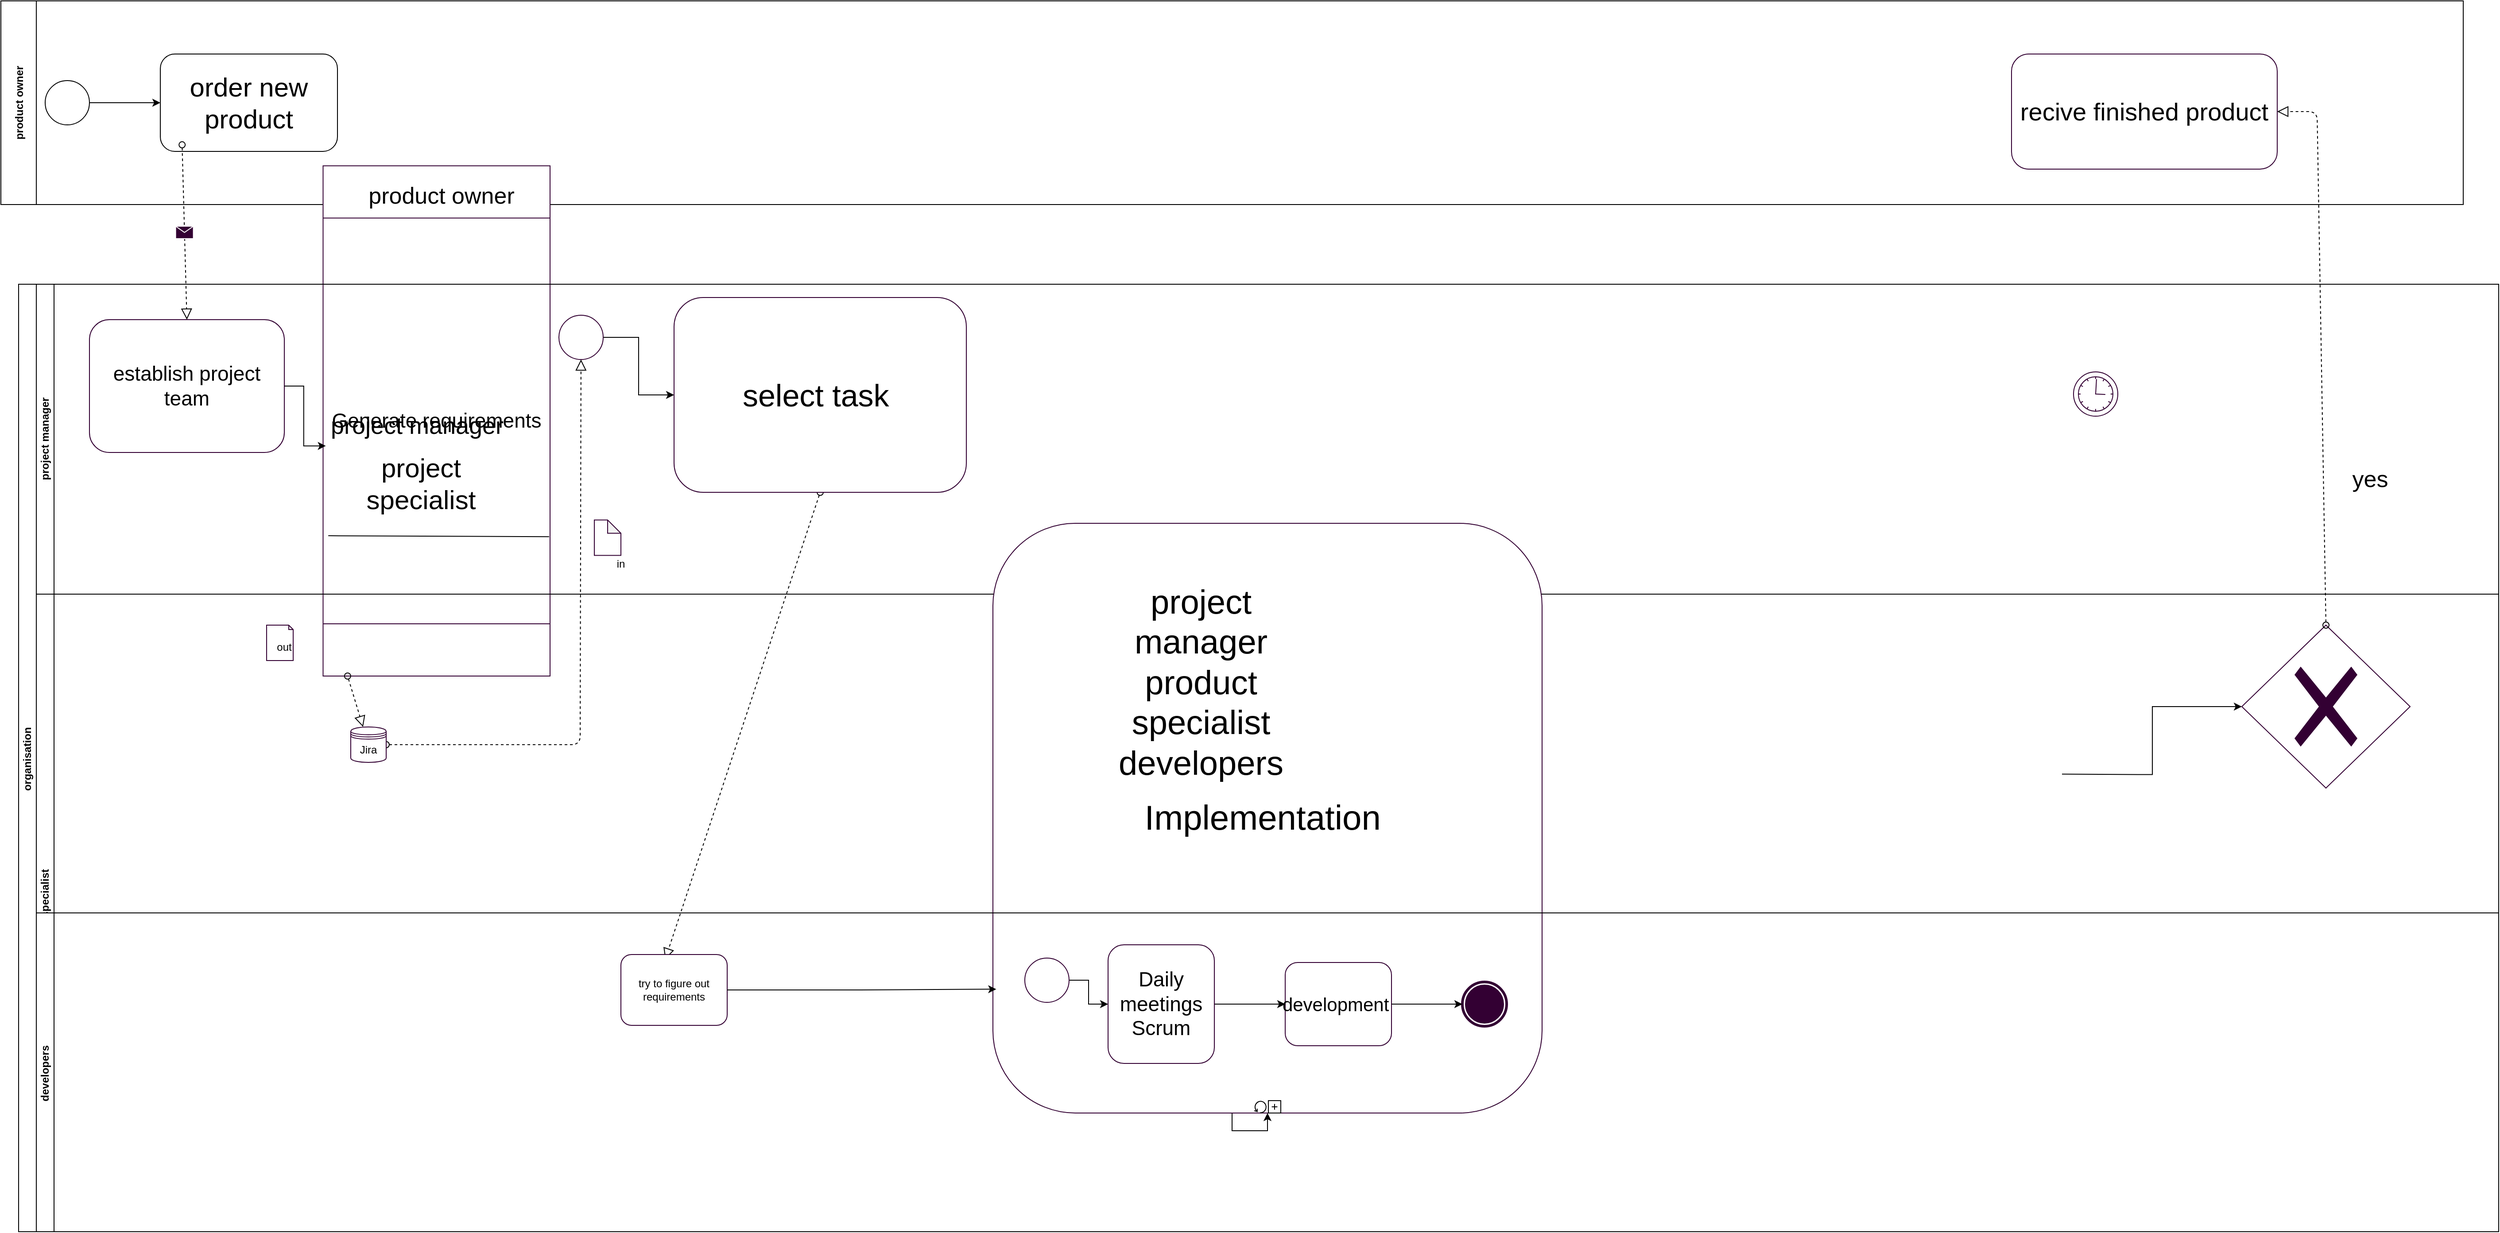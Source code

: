 <mxfile version="13.6.10" type="github"><diagram id="Ez68OW8aPorQfCyHLcV8" name="Page-1"><mxGraphModel dx="3128" dy="1900" grid="1" gridSize="10" guides="1" tooltips="1" connect="1" arrows="1" fold="1" page="1" pageScale="1" pageWidth="827" pageHeight="1169" math="0" shadow="0"><root><mxCell id="0"/><mxCell id="1" parent="0"/><mxCell id="az2aBY_Gy9seDw7c2euU-1" value="product owner" style="swimlane;startSize=40;horizontal=0;" vertex="1" parent="1"><mxGeometry x="70" y="30" width="2780" height="230" as="geometry"/></mxCell><mxCell id="az2aBY_Gy9seDw7c2euU-73" style="edgeStyle=orthogonalEdgeStyle;rounded=0;orthogonalLoop=1;jettySize=auto;html=1;exitX=1;exitY=0.5;exitDx=0;exitDy=0;entryX=0;entryY=0.5;entryDx=0;entryDy=0;fillColor=#33001A;" edge="1" parent="az2aBY_Gy9seDw7c2euU-1" source="az2aBY_Gy9seDw7c2euU-7" target="az2aBY_Gy9seDw7c2euU-9"><mxGeometry relative="1" as="geometry"/></mxCell><mxCell id="az2aBY_Gy9seDw7c2euU-7" value="" style="shape=mxgraph.bpmn.shape;html=1;verticalLabelPosition=bottom;labelBackgroundColor=#ffffff;verticalAlign=top;align=center;perimeter=ellipsePerimeter;outlineConnect=0;outline=standard;symbol=general;" vertex="1" parent="az2aBY_Gy9seDw7c2euU-1"><mxGeometry x="50" y="90" width="50" height="50" as="geometry"/></mxCell><mxCell id="az2aBY_Gy9seDw7c2euU-9" value="&lt;font style=&quot;font-size: 30px&quot;&gt;order new product&lt;/font&gt;" style="shape=ext;rounded=1;html=1;whiteSpace=wrap;" vertex="1" parent="az2aBY_Gy9seDw7c2euU-1"><mxGeometry x="180" y="60" width="200" height="110" as="geometry"/></mxCell><mxCell id="az2aBY_Gy9seDw7c2euU-87" value="&lt;font style=&quot;font-size: 28px&quot;&gt;recive finished product&lt;/font&gt;" style="shape=ext;rounded=1;html=1;whiteSpace=wrap;strokeColor=#330033;fillColor=#FFFFFF;" vertex="1" parent="az2aBY_Gy9seDw7c2euU-1"><mxGeometry x="2270" y="60" width="300" height="130" as="geometry"/></mxCell><mxCell id="az2aBY_Gy9seDw7c2euU-17" value="&lt;font style=&quot;font-size: 23px&quot;&gt;Generate requirements&lt;/font&gt;" style="shape=process;whiteSpace=wrap;html=1;backgroundOutline=1;strokeColor=#330033;fillColor=#FFFFFF;rotation=90;horizontal=0;size=0.103;" vertex="1" parent="1"><mxGeometry x="273.75" y="376.25" width="576.25" height="256.25" as="geometry"/></mxCell><mxCell id="az2aBY_Gy9seDw7c2euU-18" value="" style="endArrow=none;html=1;fillColor=#33001A;entryX=0.727;entryY=0.004;entryDx=0;entryDy=0;entryPerimeter=0;exitX=0.725;exitY=0.977;exitDx=0;exitDy=0;exitPerimeter=0;" edge="1" parent="1" source="az2aBY_Gy9seDw7c2euU-17" target="az2aBY_Gy9seDw7c2euU-17"><mxGeometry width="50" height="50" relative="1" as="geometry"><mxPoint x="395" y="480" as="sourcePoint"/><mxPoint x="571" y="480" as="targetPoint"/></mxGeometry></mxCell><mxCell id="az2aBY_Gy9seDw7c2euU-21" value="&lt;font style=&quot;font-size: 27px&quot;&gt;project manager&lt;/font&gt;" style="text;html=1;strokeColor=none;fillColor=none;align=center;verticalAlign=middle;whiteSpace=wrap;rounded=0;" vertex="1" parent="1"><mxGeometry x="430" y="500" width="220" height="20" as="geometry"/></mxCell><mxCell id="az2aBY_Gy9seDw7c2euU-22" value="&lt;font style=&quot;font-size: 30px&quot;&gt;project specialist&lt;/font&gt;" style="text;html=1;strokeColor=none;fillColor=none;align=center;verticalAlign=middle;whiteSpace=wrap;rounded=0;" vertex="1" parent="1"><mxGeometry x="437.5" y="565" width="212.5" height="20" as="geometry"/></mxCell><mxCell id="az2aBY_Gy9seDw7c2euU-23" value="&lt;font style=&quot;font-size: 26px&quot;&gt;product owner&lt;/font&gt;" style="text;html=1;strokeColor=none;fillColor=none;align=center;verticalAlign=middle;whiteSpace=wrap;rounded=0;" vertex="1" parent="1"><mxGeometry x="465" y="240" width="205" height="20" as="geometry"/></mxCell><mxCell id="az2aBY_Gy9seDw7c2euU-2" value="organisation&amp;nbsp;" style="swimlane;html=1;childLayout=stackLayout;resizeParent=1;resizeParentMax=0;horizontal=0;startSize=20;horizontalStack=0;" vertex="1" parent="1"><mxGeometry x="90" y="350" width="2800" height="1070" as="geometry"/></mxCell><mxCell id="az2aBY_Gy9seDw7c2euU-36" value="" style="startArrow=oval;startFill=0;startSize=7;endArrow=block;endFill=0;endSize=10;dashed=1;html=1;fillColor=#33001A;exitX=0.5;exitY=1;exitDx=0;exitDy=0;entryX=0.417;entryY=0.067;entryDx=0;entryDy=0;entryPerimeter=0;" edge="1" parent="az2aBY_Gy9seDw7c2euU-2" source="az2aBY_Gy9seDw7c2euU-32" target="az2aBY_Gy9seDw7c2euU-35"><mxGeometry width="100" relative="1" as="geometry"><mxPoint x="630" y="120" as="sourcePoint"/><mxPoint x="730" y="120" as="targetPoint"/></mxGeometry></mxCell><mxCell id="az2aBY_Gy9seDw7c2euU-3" value="project manager" style="swimlane;html=1;startSize=20;horizontal=0;" vertex="1" parent="az2aBY_Gy9seDw7c2euU-2"><mxGeometry x="20" width="2780" height="350" as="geometry"/></mxCell><mxCell id="az2aBY_Gy9seDw7c2euU-34" style="edgeStyle=orthogonalEdgeStyle;rounded=0;orthogonalLoop=1;jettySize=auto;html=1;exitX=1;exitY=0.5;exitDx=0;exitDy=0;entryX=0;entryY=0.5;entryDx=0;entryDy=0;fillColor=#33001A;" edge="1" parent="az2aBY_Gy9seDw7c2euU-3" source="az2aBY_Gy9seDw7c2euU-33" target="az2aBY_Gy9seDw7c2euU-32"><mxGeometry relative="1" as="geometry"/></mxCell><mxCell id="az2aBY_Gy9seDw7c2euU-33" value="" style="shape=mxgraph.bpmn.shape;html=1;verticalLabelPosition=bottom;labelBackgroundColor=#ffffff;verticalAlign=top;align=center;perimeter=ellipsePerimeter;outlineConnect=0;outline=standard;symbol=general;strokeColor=#330033;fillColor=#FFFFFF;" vertex="1" parent="az2aBY_Gy9seDw7c2euU-3"><mxGeometry x="590" y="35" width="50" height="50" as="geometry"/></mxCell><mxCell id="az2aBY_Gy9seDw7c2euU-32" value="&lt;font style=&quot;font-size: 35px&quot;&gt;select task&amp;nbsp;&lt;/font&gt;" style="shape=ext;rounded=1;html=1;whiteSpace=wrap;strokeColor=#330033;fillColor=#FFFFFF;" vertex="1" parent="az2aBY_Gy9seDw7c2euU-3"><mxGeometry x="720" y="15" width="330" height="220" as="geometry"/></mxCell><mxCell id="az2aBY_Gy9seDw7c2euU-15" value="&lt;font style=&quot;font-size: 23px&quot;&gt;establish project team&lt;/font&gt;" style="shape=ext;rounded=1;html=1;whiteSpace=wrap;strokeColor=#330033;fillColor=#FFFFFF;" vertex="1" parent="az2aBY_Gy9seDw7c2euU-3"><mxGeometry x="60" y="40" width="220" height="150" as="geometry"/></mxCell><mxCell id="az2aBY_Gy9seDw7c2euU-88" value="&lt;font style=&quot;font-size: 26px&quot;&gt;yes&lt;/font&gt;" style="text;html=1;strokeColor=none;fillColor=none;align=center;verticalAlign=middle;whiteSpace=wrap;rounded=0;" vertex="1" parent="az2aBY_Gy9seDw7c2euU-3"><mxGeometry x="2590" y="190" width="90" height="60" as="geometry"/></mxCell><mxCell id="az2aBY_Gy9seDw7c2euU-31" value="" style="shape=note;whiteSpace=wrap;html=1;backgroundOutline=1;darkOpacity=0.05;strokeColor=#330033;fillColor=#FFFFFF;size=15;" vertex="1" parent="az2aBY_Gy9seDw7c2euU-3"><mxGeometry x="630" y="266.25" width="30" height="40" as="geometry"/></mxCell><mxCell id="az2aBY_Gy9seDw7c2euU-48" value="in" style="text;html=1;strokeColor=none;fillColor=none;align=center;verticalAlign=middle;whiteSpace=wrap;rounded=0;" vertex="1" parent="az2aBY_Gy9seDw7c2euU-3"><mxGeometry x="640" y="306.25" width="40" height="20" as="geometry"/></mxCell><mxCell id="az2aBY_Gy9seDw7c2euU-84" value="" style="shape=mxgraph.bpmn.shape;html=1;verticalLabelPosition=bottom;labelBackgroundColor=#ffffff;verticalAlign=top;align=center;perimeter=ellipsePerimeter;outlineConnect=0;outline=standard;symbol=timer;strokeColor=#330033;fillColor=#FFFFFF;" vertex="1" parent="az2aBY_Gy9seDw7c2euU-3"><mxGeometry x="2300" y="99" width="50" height="50" as="geometry"/></mxCell><mxCell id="az2aBY_Gy9seDw7c2euU-85" style="edgeStyle=orthogonalEdgeStyle;rounded=0;orthogonalLoop=1;jettySize=auto;html=1;exitX=0.5;exitY=0;exitDx=0;exitDy=0;fillColor=#33001A;" edge="1" parent="az2aBY_Gy9seDw7c2euU-2" target="az2aBY_Gy9seDw7c2euU-83"><mxGeometry relative="1" as="geometry"><mxPoint x="2307" y="553.25" as="sourcePoint"/></mxGeometry></mxCell><mxCell id="az2aBY_Gy9seDw7c2euU-4" value="project specialist" style="swimlane;html=1;startSize=20;horizontal=0;" vertex="1" parent="az2aBY_Gy9seDw7c2euU-2"><mxGeometry x="20" y="350" width="2780" height="720" as="geometry"/></mxCell><mxCell id="az2aBY_Gy9seDw7c2euU-57" style="edgeStyle=orthogonalEdgeStyle;rounded=0;orthogonalLoop=1;jettySize=auto;html=1;exitX=0;exitY=0.5;exitDx=0;exitDy=0;fillColor=#33001A;" edge="1" parent="az2aBY_Gy9seDw7c2euU-4" source="az2aBY_Gy9seDw7c2euU-56" target="az2aBY_Gy9seDw7c2euU-52"><mxGeometry relative="1" as="geometry"/></mxCell><mxCell id="az2aBY_Gy9seDw7c2euU-26" value="" style="shape=note;whiteSpace=wrap;html=1;backgroundOutline=1;darkOpacity=0.05;strokeColor=#330033;fillColor=#FFFFFF;size=5;" vertex="1" parent="az2aBY_Gy9seDw7c2euU-4"><mxGeometry x="260" y="35" width="30" height="40" as="geometry"/></mxCell><mxCell id="az2aBY_Gy9seDw7c2euU-30" value="out" style="text;html=1;strokeColor=none;fillColor=none;align=center;verticalAlign=middle;whiteSpace=wrap;rounded=0;" vertex="1" parent="az2aBY_Gy9seDw7c2euU-4"><mxGeometry x="270" y="45" width="20" height="30" as="geometry"/></mxCell><mxCell id="az2aBY_Gy9seDw7c2euU-83" value="" style="shape=mxgraph.bpmn.shape;html=1;verticalLabelPosition=bottom;labelBackgroundColor=#ffffff;verticalAlign=top;align=center;perimeter=rhombusPerimeter;background=gateway;outlineConnect=0;outline=none;symbol=exclusiveGw;strokeColor=#330033;fillColor=#FFFFFF;" vertex="1" parent="az2aBY_Gy9seDw7c2euU-4"><mxGeometry x="2490" y="35" width="190" height="184" as="geometry"/></mxCell><mxCell id="az2aBY_Gy9seDw7c2euU-52" value="&lt;font style=&quot;font-size: 39px&quot;&gt;Implementation&amp;nbsp;&lt;/font&gt;" style="html=1;whiteSpace=wrap;rounded=1;dropTarget=0;strokeColor=#330033;fillColor=#FFFFFF;" vertex="1" parent="az2aBY_Gy9seDw7c2euU-4"><mxGeometry x="1080" y="-80" width="620" height="666" as="geometry"/></mxCell><mxCell id="az2aBY_Gy9seDw7c2euU-53" value="" style="html=1;shape=mxgraph.bpmn.loop;outlineConnect=0;" vertex="1" parent="az2aBY_Gy9seDw7c2euU-52"><mxGeometry x="0.5" y="1" width="14" height="14" relative="1" as="geometry"><mxPoint x="-15" y="-14" as="offset"/></mxGeometry></mxCell><mxCell id="az2aBY_Gy9seDw7c2euU-54" value="" style="html=1;shape=plus;" vertex="1" parent="az2aBY_Gy9seDw7c2euU-52"><mxGeometry x="0.5" y="1" width="14" height="14" relative="1" as="geometry"><mxPoint x="1" y="-14" as="offset"/></mxGeometry></mxCell><mxCell id="az2aBY_Gy9seDw7c2euU-61" style="edgeStyle=orthogonalEdgeStyle;rounded=0;orthogonalLoop=1;jettySize=auto;html=1;exitX=1;exitY=0.5;exitDx=0;exitDy=0;entryX=0;entryY=0.5;entryDx=0;entryDy=0;fillColor=#33001A;" edge="1" parent="az2aBY_Gy9seDw7c2euU-4" source="az2aBY_Gy9seDw7c2euU-55" target="az2aBY_Gy9seDw7c2euU-56"><mxGeometry relative="1" as="geometry"/></mxCell><mxCell id="az2aBY_Gy9seDw7c2euU-55" value="" style="shape=mxgraph.bpmn.shape;html=1;verticalLabelPosition=bottom;labelBackgroundColor=#ffffff;verticalAlign=top;align=center;perimeter=ellipsePerimeter;outlineConnect=0;outline=standard;symbol=general;strokeColor=#330033;fillColor=#FFFFFF;" vertex="1" parent="az2aBY_Gy9seDw7c2euU-4"><mxGeometry x="1116" y="411" width="50" height="50" as="geometry"/></mxCell><mxCell id="az2aBY_Gy9seDw7c2euU-62" style="edgeStyle=orthogonalEdgeStyle;rounded=0;orthogonalLoop=1;jettySize=auto;html=1;exitX=1;exitY=0.5;exitDx=0;exitDy=0;entryX=0;entryY=0.5;entryDx=0;entryDy=0;fillColor=#33001A;" edge="1" parent="az2aBY_Gy9seDw7c2euU-4" source="az2aBY_Gy9seDw7c2euU-56" target="az2aBY_Gy9seDw7c2euU-59"><mxGeometry relative="1" as="geometry"/></mxCell><mxCell id="az2aBY_Gy9seDw7c2euU-59" value="&lt;font style=&quot;font-size: 21px&quot;&gt;development&amp;nbsp;&lt;/font&gt;" style="shape=ext;rounded=1;html=1;whiteSpace=wrap;strokeColor=#330033;fillColor=#FFFFFF;" vertex="1" parent="az2aBY_Gy9seDw7c2euU-4"><mxGeometry x="1410" y="416" width="120" height="94" as="geometry"/></mxCell><mxCell id="az2aBY_Gy9seDw7c2euU-56" value="&lt;font style=&quot;font-size: 23px&quot;&gt;Daily meetings Scrum&lt;/font&gt;" style="shape=ext;rounded=1;html=1;whiteSpace=wrap;strokeColor=#330033;fillColor=#FFFFFF;" vertex="1" parent="az2aBY_Gy9seDw7c2euU-4"><mxGeometry x="1210" y="396" width="120" height="134" as="geometry"/></mxCell><mxCell id="az2aBY_Gy9seDw7c2euU-60" value="" style="shape=mxgraph.bpmn.shape;html=1;verticalLabelPosition=bottom;labelBackgroundColor=#ffffff;verticalAlign=top;align=center;perimeter=ellipsePerimeter;outlineConnect=0;outline=end;symbol=terminate;strokeColor=#330033;fillColor=#FFFFFF;" vertex="1" parent="az2aBY_Gy9seDw7c2euU-4"><mxGeometry x="1610" y="438" width="50" height="50" as="geometry"/></mxCell><mxCell id="az2aBY_Gy9seDw7c2euU-5" value="developers&amp;nbsp;" style="swimlane;html=1;startSize=20;horizontal=0;" vertex="1" parent="az2aBY_Gy9seDw7c2euU-4"><mxGeometry y="360" width="2780" height="360" as="geometry"/></mxCell><mxCell id="az2aBY_Gy9seDw7c2euU-35" value="try to figure out requirements" style="shape=ext;rounded=1;html=1;whiteSpace=wrap;strokeColor=#330033;fillColor=#FFFFFF;" vertex="1" parent="az2aBY_Gy9seDw7c2euU-5"><mxGeometry x="660" y="47" width="120" height="80" as="geometry"/></mxCell><mxCell id="az2aBY_Gy9seDw7c2euU-64" style="edgeStyle=orthogonalEdgeStyle;rounded=0;orthogonalLoop=1;jettySize=auto;html=1;exitX=1;exitY=0.5;exitDx=0;exitDy=0;entryX=0;entryY=0.5;entryDx=0;entryDy=0;fillColor=#33001A;" edge="1" parent="az2aBY_Gy9seDw7c2euU-4" source="az2aBY_Gy9seDw7c2euU-59" target="az2aBY_Gy9seDw7c2euU-60"><mxGeometry relative="1" as="geometry"/></mxCell><mxCell id="az2aBY_Gy9seDw7c2euU-65" value="&lt;font style=&quot;font-size: 38px&quot;&gt;project manager&lt;br&gt;product specialist&lt;br&gt;developers&lt;/font&gt;" style="text;html=1;strokeColor=none;fillColor=none;align=center;verticalAlign=middle;whiteSpace=wrap;rounded=0;" vertex="1" parent="az2aBY_Gy9seDw7c2euU-4"><mxGeometry x="1180" y="50" width="270" height="100" as="geometry"/></mxCell><mxCell id="az2aBY_Gy9seDw7c2euU-66" style="edgeStyle=orthogonalEdgeStyle;rounded=0;orthogonalLoop=1;jettySize=auto;html=1;exitX=1;exitY=0.5;exitDx=0;exitDy=0;entryX=0.006;entryY=0.79;entryDx=0;entryDy=0;entryPerimeter=0;fillColor=#33001A;" edge="1" parent="az2aBY_Gy9seDw7c2euU-4" source="az2aBY_Gy9seDw7c2euU-35" target="az2aBY_Gy9seDw7c2euU-52"><mxGeometry relative="1" as="geometry"/></mxCell><mxCell id="az2aBY_Gy9seDw7c2euU-45" value="" style="startArrow=oval;startFill=0;startSize=7;endArrow=block;endFill=0;endSize=10;dashed=1;html=1;fillColor=#33001A;exitX=1;exitY=0.5;exitDx=0;exitDy=0;" edge="1" parent="1" source="az2aBY_Gy9seDw7c2euU-16" target="az2aBY_Gy9seDw7c2euU-33"><mxGeometry width="100" relative="1" as="geometry"><mxPoint x="530" y="660" as="sourcePoint"/><mxPoint x="630" y="660" as="targetPoint"/><Array as="points"><mxPoint x="724" y="870"/></Array></mxGeometry></mxCell><mxCell id="az2aBY_Gy9seDw7c2euU-16" value="Jira" style="shape=datastore;whiteSpace=wrap;html=1;strokeColor=#330033;fillColor=#FFFFFF;" vertex="1" parent="1"><mxGeometry x="465" y="850" width="40" height="40" as="geometry"/></mxCell><mxCell id="az2aBY_Gy9seDw7c2euU-72" value="" style="startArrow=oval;startFill=0;startSize=7;endArrow=block;endFill=0;endSize=10;dashed=1;html=1;fillColor=#33001A;exitX=1;exitY=0.892;exitDx=0;exitDy=0;exitPerimeter=0;" edge="1" parent="1" source="az2aBY_Gy9seDw7c2euU-17" target="az2aBY_Gy9seDw7c2euU-16"><mxGeometry width="100" relative="1" as="geometry"><mxPoint x="416.4" y="595" as="sourcePoint"/><mxPoint x="465" y="730" as="targetPoint"/></mxGeometry></mxCell><mxCell id="az2aBY_Gy9seDw7c2euU-78" style="edgeStyle=orthogonalEdgeStyle;rounded=0;orthogonalLoop=1;jettySize=auto;html=1;exitX=1;exitY=0.5;exitDx=0;exitDy=0;entryX=0.549;entryY=0.988;entryDx=0;entryDy=0;entryPerimeter=0;fillColor=#33001A;" edge="1" parent="1" source="az2aBY_Gy9seDw7c2euU-15" target="az2aBY_Gy9seDw7c2euU-17"><mxGeometry relative="1" as="geometry"/></mxCell><mxCell id="az2aBY_Gy9seDw7c2euU-10" value="" style="startArrow=oval;startFill=0;startSize=7;endArrow=block;endFill=0;endSize=10;dashed=1;html=1;fillColor=#33001A;entryX=0.5;entryY=0;entryDx=0;entryDy=0;exitX=0.123;exitY=0.932;exitDx=0;exitDy=0;exitPerimeter=0;" edge="1" parent="1" source="az2aBY_Gy9seDw7c2euU-9" target="az2aBY_Gy9seDw7c2euU-15"><mxGeometry relative="1" as="geometry"><mxPoint x="288.235" y="130" as="sourcePoint"/><mxPoint x="288" y="270" as="targetPoint"/></mxGeometry></mxCell><mxCell id="az2aBY_Gy9seDw7c2euU-11" value="" style="shape=message;html=1;outlineConnect=0;strokeColor=#FFFFFF;fillColor=#330033;" vertex="1" parent="az2aBY_Gy9seDw7c2euU-10"><mxGeometry width="20" height="14" relative="1" as="geometry"><mxPoint x="-10" y="-7" as="offset"/></mxGeometry></mxCell><mxCell id="az2aBY_Gy9seDw7c2euU-86" value="" style="startArrow=oval;startFill=0;startSize=7;endArrow=block;endFill=0;endSize=10;dashed=1;html=1;fillColor=#33001A;exitX=0.5;exitY=0;exitDx=0;exitDy=0;entryX=1;entryY=0.5;entryDx=0;entryDy=0;" edge="1" parent="1" source="az2aBY_Gy9seDw7c2euU-83" target="az2aBY_Gy9seDw7c2euU-87"><mxGeometry width="100" relative="1" as="geometry"><mxPoint x="2680" y="630" as="sourcePoint"/><mxPoint x="2690" y="140" as="targetPoint"/><Array as="points"><mxPoint x="2685" y="155"/></Array></mxGeometry></mxCell></root></mxGraphModel></diagram></mxfile>